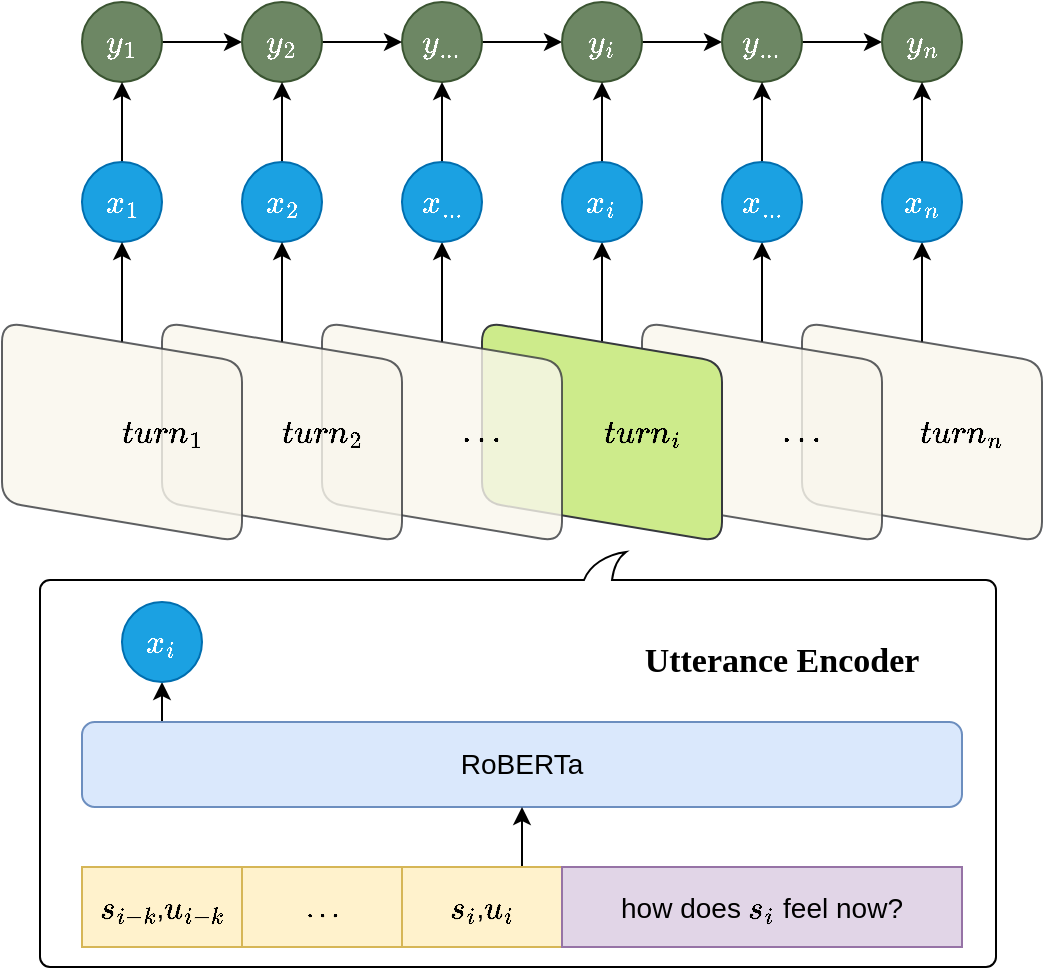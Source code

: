 <mxfile version="15.3.2" type="github">
  <diagram id="aTUWieN06N_suoqSjvtF" name="Page-1">
    <mxGraphModel dx="2066" dy="1072" grid="1" gridSize="10" guides="1" tooltips="1" connect="1" arrows="1" fold="1" page="1" pageScale="1" pageWidth="827" pageHeight="1169" math="1" shadow="0">
      <root>
        <mxCell id="0" />
        <mxCell id="1" parent="0" />
        <mxCell id="fIFfSu-pYB2bMiyCp4rf-28" value="" style="whiteSpace=wrap;html=1;shape=mxgraph.basic.roundRectCallout;dx=199;dy=14;size=5;boundedLbl=1;rounded=1;fillColor=none;rotation=-180;" vertex="1" parent="1">
          <mxGeometry x="99" y="395" width="478" height="207.5" as="geometry" />
        </mxCell>
        <mxCell id="fIFfSu-pYB2bMiyCp4rf-26" value="" style="edgeStyle=orthogonalEdgeStyle;rounded=0;orthogonalLoop=1;jettySize=auto;html=1;" edge="1" parent="1" source="fIFfSu-pYB2bMiyCp4rf-11" target="rgQGkmDwn6sXFbKnUJ9g-35">
          <mxGeometry relative="1" as="geometry" />
        </mxCell>
        <mxCell id="fIFfSu-pYB2bMiyCp4rf-11" value="" style="shape=parallelogram;perimeter=parallelogramPerimeter;whiteSpace=wrap;html=1;fixedSize=1;fillColor=#f9f7ed;rotation=90;rounded=1;opacity=80;strokeColor=#36393d;" vertex="1" parent="1">
          <mxGeometry x="485" y="275" width="110" height="120" as="geometry" />
        </mxCell>
        <mxCell id="fIFfSu-pYB2bMiyCp4rf-25" value="" style="edgeStyle=orthogonalEdgeStyle;rounded=0;orthogonalLoop=1;jettySize=auto;html=1;" edge="1" parent="1" source="fIFfSu-pYB2bMiyCp4rf-12" target="rgQGkmDwn6sXFbKnUJ9g-34">
          <mxGeometry relative="1" as="geometry" />
        </mxCell>
        <mxCell id="fIFfSu-pYB2bMiyCp4rf-12" value="" style="shape=parallelogram;perimeter=parallelogramPerimeter;whiteSpace=wrap;html=1;fixedSize=1;fillColor=#f9f7ed;rotation=90;rounded=1;opacity=80;strokeColor=#36393d;" vertex="1" parent="1">
          <mxGeometry x="405" y="275" width="110" height="120" as="geometry" />
        </mxCell>
        <mxCell id="fIFfSu-pYB2bMiyCp4rf-24" value="" style="edgeStyle=orthogonalEdgeStyle;rounded=0;orthogonalLoop=1;jettySize=auto;html=1;" edge="1" parent="1" source="fIFfSu-pYB2bMiyCp4rf-13" target="rgQGkmDwn6sXFbKnUJ9g-33">
          <mxGeometry relative="1" as="geometry" />
        </mxCell>
        <mxCell id="fIFfSu-pYB2bMiyCp4rf-13" value="" style="shape=parallelogram;perimeter=parallelogramPerimeter;whiteSpace=wrap;html=1;fixedSize=1;fillColor=#cdeb8b;rotation=90;rounded=1;strokeColor=#36393d;" vertex="1" parent="1">
          <mxGeometry x="325" y="275" width="110" height="120" as="geometry" />
        </mxCell>
        <mxCell id="fIFfSu-pYB2bMiyCp4rf-22" value="" style="edgeStyle=orthogonalEdgeStyle;rounded=0;orthogonalLoop=1;jettySize=auto;html=1;" edge="1" parent="1" source="fIFfSu-pYB2bMiyCp4rf-10" target="rgQGkmDwn6sXFbKnUJ9g-32">
          <mxGeometry relative="1" as="geometry" />
        </mxCell>
        <mxCell id="fIFfSu-pYB2bMiyCp4rf-10" value="&lt;span style=&quot;color: rgba(0 , 0 , 0 , 0) ; font-family: monospace ; font-size: 0px&quot;&gt;%3CmxGraphModel%3E%3Croot%3E%3CmxCell%20id%3D%220%22%2F%3E%3CmxCell%20id%3D%221%22%20parent%3D%220%22%2F%3E%3CmxCell%20id%3D%222%22%20value%3D%22%26lt%3Bspan%20style%3D%26quot%3Bfont-size%3A%2014px%26quot%3B%26gt%3B%5C(turn_1%5C)%26lt%3B%2Fspan%26gt%3B%22%20style%3D%22text%3Bhtml%3D1%3BstrokeColor%3Dnone%3BfillColor%3Dnone%3Balign%3Dcenter%3BverticalAlign%3Dmiddle%3BwhiteSpace%3Dwrap%3Brounded%3D0%3B%22%20vertex%3D%221%22%20parent%3D%221%22%3E%3CmxGeometry%20x%3D%22120%22%20y%3D%22325%22%20width%3D%2240%22%20height%3D%2220%22%20as%3D%22geometry%22%2F%3E%3C%2FmxCell%3E%3C%2Froot%3E%3C%2FmxGraphModel%3E&lt;/span&gt;" style="shape=parallelogram;perimeter=parallelogramPerimeter;whiteSpace=wrap;html=1;fixedSize=1;fillColor=#f9f7ed;rotation=90;rounded=1;opacity=80;strokeColor=#36393d;" vertex="1" parent="1">
          <mxGeometry x="245" y="275" width="110" height="120" as="geometry" />
        </mxCell>
        <mxCell id="rgQGkmDwn6sXFbKnUJ9g-9" style="edgeStyle=orthogonalEdgeStyle;rounded=0;orthogonalLoop=1;jettySize=auto;html=1;entryX=0.5;entryY=1;entryDx=0;entryDy=0;" parent="1" edge="1">
          <mxGeometry relative="1" as="geometry">
            <mxPoint x="160" y="480" as="sourcePoint" />
            <mxPoint x="160" y="460" as="targetPoint" />
          </mxGeometry>
        </mxCell>
        <mxCell id="rgQGkmDwn6sXFbKnUJ9g-1" value="&lt;font style=&quot;font-size: 14px&quot;&gt;RoBERTa&lt;/font&gt;" style="rounded=1;whiteSpace=wrap;html=1;fillColor=#dae8fc;strokeColor=#6c8ebf;direction=east;" parent="1" vertex="1">
          <mxGeometry x="120" y="480" width="440" height="42.5" as="geometry" />
        </mxCell>
        <mxCell id="rgQGkmDwn6sXFbKnUJ9g-2" value="&lt;font style=&quot;font-size: 14px&quot;&gt;\(s_{i-k}\),\(u_{i-k}\)&lt;/font&gt;" style="rounded=0;whiteSpace=wrap;html=1;fillColor=#fff2cc;strokeColor=#d6b656;direction=east;" parent="1" vertex="1">
          <mxGeometry x="120" y="552.5" width="80" height="40" as="geometry" />
        </mxCell>
        <mxCell id="rgQGkmDwn6sXFbKnUJ9g-7" value="" style="edgeStyle=orthogonalEdgeStyle;rounded=0;orthogonalLoop=1;jettySize=auto;html=1;exitX=0.75;exitY=0;exitDx=0;exitDy=0;" parent="1" source="rgQGkmDwn6sXFbKnUJ9g-4" target="rgQGkmDwn6sXFbKnUJ9g-1" edge="1">
          <mxGeometry relative="1" as="geometry" />
        </mxCell>
        <mxCell id="rgQGkmDwn6sXFbKnUJ9g-4" value="&lt;font style=&quot;font-size: 14px&quot;&gt;\(s_{i}\),\(u_{i}\)&lt;/font&gt;" style="rounded=0;whiteSpace=wrap;html=1;fillColor=#fff2cc;strokeColor=#d6b656;direction=east;" parent="1" vertex="1">
          <mxGeometry x="280" y="552.5" width="80" height="40" as="geometry" />
        </mxCell>
        <mxCell id="rgQGkmDwn6sXFbKnUJ9g-5" value="\(...\)" style="rounded=0;whiteSpace=wrap;html=1;fillColor=#fff2cc;strokeColor=#d6b656;direction=east;" parent="1" vertex="1">
          <mxGeometry x="200" y="552.5" width="80" height="40" as="geometry" />
        </mxCell>
        <mxCell id="rgQGkmDwn6sXFbKnUJ9g-6" value="&lt;font style=&quot;font-size: 14px&quot;&gt;how does \(s_i\) feel now?&lt;/font&gt;" style="rounded=0;whiteSpace=wrap;html=1;fillColor=#e1d5e7;strokeColor=#9673a6;direction=east;" parent="1" vertex="1">
          <mxGeometry x="360" y="552.5" width="200" height="40" as="geometry" />
        </mxCell>
        <mxCell id="rgQGkmDwn6sXFbKnUJ9g-77" style="edgeStyle=orthogonalEdgeStyle;rounded=0;orthogonalLoop=1;jettySize=auto;html=1;entryX=0;entryY=0.5;entryDx=0;entryDy=0;" parent="1" source="rgQGkmDwn6sXFbKnUJ9g-19" target="rgQGkmDwn6sXFbKnUJ9g-24" edge="1">
          <mxGeometry relative="1" as="geometry" />
        </mxCell>
        <mxCell id="rgQGkmDwn6sXFbKnUJ9g-19" value="&lt;font style=&quot;font-size: 14px&quot;&gt;\(y_1\)&lt;/font&gt;" style="ellipse;whiteSpace=wrap;html=1;aspect=fixed;fillColor=#6d8764;strokeColor=#3A5431;fontColor=#ffffff;" parent="1" vertex="1">
          <mxGeometry x="120" y="120" width="40" height="40" as="geometry" />
        </mxCell>
        <mxCell id="rgQGkmDwn6sXFbKnUJ9g-79" style="edgeStyle=orthogonalEdgeStyle;rounded=0;orthogonalLoop=1;jettySize=auto;html=1;entryX=0;entryY=0.5;entryDx=0;entryDy=0;" parent="1" source="rgQGkmDwn6sXFbKnUJ9g-20" target="rgQGkmDwn6sXFbKnUJ9g-21" edge="1">
          <mxGeometry relative="1" as="geometry" />
        </mxCell>
        <mxCell id="rgQGkmDwn6sXFbKnUJ9g-20" value="&lt;font style=&quot;font-size: 14px&quot;&gt;\(y_{...}\)&lt;/font&gt;" style="ellipse;whiteSpace=wrap;html=1;aspect=fixed;fillColor=#6d8764;strokeColor=#3A5431;fontColor=#ffffff;" parent="1" vertex="1">
          <mxGeometry x="280" y="120" width="40" height="40" as="geometry" />
        </mxCell>
        <mxCell id="rgQGkmDwn6sXFbKnUJ9g-80" style="edgeStyle=orthogonalEdgeStyle;rounded=0;orthogonalLoop=1;jettySize=auto;html=1;entryX=0;entryY=0.5;entryDx=0;entryDy=0;" parent="1" source="rgQGkmDwn6sXFbKnUJ9g-21" target="rgQGkmDwn6sXFbKnUJ9g-22" edge="1">
          <mxGeometry relative="1" as="geometry" />
        </mxCell>
        <mxCell id="rgQGkmDwn6sXFbKnUJ9g-21" value="&lt;font style=&quot;font-size: 14px&quot;&gt;\(y_i\)&lt;/font&gt;" style="ellipse;whiteSpace=wrap;html=1;aspect=fixed;fontStyle=1;fillColor=#6d8764;strokeColor=#3A5431;fontColor=#ffffff;" parent="1" vertex="1">
          <mxGeometry x="360" y="120" width="40" height="40" as="geometry" />
        </mxCell>
        <mxCell id="rgQGkmDwn6sXFbKnUJ9g-81" style="edgeStyle=orthogonalEdgeStyle;rounded=0;orthogonalLoop=1;jettySize=auto;html=1;" parent="1" source="rgQGkmDwn6sXFbKnUJ9g-22" target="rgQGkmDwn6sXFbKnUJ9g-23" edge="1">
          <mxGeometry relative="1" as="geometry" />
        </mxCell>
        <mxCell id="rgQGkmDwn6sXFbKnUJ9g-22" value="&lt;font style=&quot;font-size: 14px&quot;&gt;\(y_{...}\)&lt;/font&gt;" style="ellipse;whiteSpace=wrap;html=1;aspect=fixed;fillColor=#6d8764;strokeColor=#3A5431;fontColor=#ffffff;" parent="1" vertex="1">
          <mxGeometry x="440" y="120" width="40" height="40" as="geometry" />
        </mxCell>
        <mxCell id="rgQGkmDwn6sXFbKnUJ9g-23" value="&lt;font style=&quot;font-size: 14px&quot;&gt;\(y_n\)&lt;/font&gt;" style="ellipse;whiteSpace=wrap;html=1;aspect=fixed;fillColor=#6d8764;strokeColor=#3A5431;fontColor=#ffffff;" parent="1" vertex="1">
          <mxGeometry x="520" y="120" width="40" height="40" as="geometry" />
        </mxCell>
        <mxCell id="rgQGkmDwn6sXFbKnUJ9g-78" style="edgeStyle=orthogonalEdgeStyle;rounded=0;orthogonalLoop=1;jettySize=auto;html=1;entryX=0;entryY=0.5;entryDx=0;entryDy=0;" parent="1" source="rgQGkmDwn6sXFbKnUJ9g-24" target="rgQGkmDwn6sXFbKnUJ9g-20" edge="1">
          <mxGeometry relative="1" as="geometry" />
        </mxCell>
        <mxCell id="rgQGkmDwn6sXFbKnUJ9g-24" value="&lt;font style=&quot;font-size: 14px&quot;&gt;\(y_2\)&lt;/font&gt;" style="ellipse;whiteSpace=wrap;html=1;aspect=fixed;fillColor=#6d8764;strokeColor=#3A5431;fontColor=#ffffff;" parent="1" vertex="1">
          <mxGeometry x="200" y="120" width="40" height="40" as="geometry" />
        </mxCell>
        <mxCell id="rgQGkmDwn6sXFbKnUJ9g-71" style="edgeStyle=orthogonalEdgeStyle;rounded=0;orthogonalLoop=1;jettySize=auto;html=1;entryX=0.5;entryY=1;entryDx=0;entryDy=0;" parent="1" source="rgQGkmDwn6sXFbKnUJ9g-31" target="rgQGkmDwn6sXFbKnUJ9g-19" edge="1">
          <mxGeometry relative="1" as="geometry" />
        </mxCell>
        <mxCell id="rgQGkmDwn6sXFbKnUJ9g-31" value="&lt;font style=&quot;font-size: 14px&quot;&gt;\(x_1\)&lt;/font&gt;" style="ellipse;whiteSpace=wrap;html=1;aspect=fixed;fillColor=#1ba1e2;strokeColor=#006EAF;fontColor=#ffffff;" parent="1" vertex="1">
          <mxGeometry x="120" y="200" width="40" height="40" as="geometry" />
        </mxCell>
        <mxCell id="rgQGkmDwn6sXFbKnUJ9g-73" style="edgeStyle=orthogonalEdgeStyle;rounded=0;orthogonalLoop=1;jettySize=auto;html=1;" parent="1" source="rgQGkmDwn6sXFbKnUJ9g-32" target="rgQGkmDwn6sXFbKnUJ9g-20" edge="1">
          <mxGeometry relative="1" as="geometry" />
        </mxCell>
        <mxCell id="rgQGkmDwn6sXFbKnUJ9g-32" value="&lt;font style=&quot;font-size: 14px&quot;&gt;\(x_{...}\)&lt;/font&gt;" style="ellipse;whiteSpace=wrap;html=1;aspect=fixed;fillColor=#1ba1e2;strokeColor=#006EAF;fontColor=#ffffff;" parent="1" vertex="1">
          <mxGeometry x="280" y="200" width="40" height="40" as="geometry" />
        </mxCell>
        <mxCell id="rgQGkmDwn6sXFbKnUJ9g-74" style="edgeStyle=orthogonalEdgeStyle;rounded=0;orthogonalLoop=1;jettySize=auto;html=1;entryX=0.5;entryY=1;entryDx=0;entryDy=0;" parent="1" source="rgQGkmDwn6sXFbKnUJ9g-33" target="rgQGkmDwn6sXFbKnUJ9g-21" edge="1">
          <mxGeometry relative="1" as="geometry" />
        </mxCell>
        <mxCell id="rgQGkmDwn6sXFbKnUJ9g-33" value="&lt;font style=&quot;font-size: 14px&quot;&gt;\(x_i\)&lt;/font&gt;" style="ellipse;whiteSpace=wrap;html=1;aspect=fixed;fontStyle=1;fillColor=#1ba1e2;strokeColor=#006EAF;fontColor=#ffffff;" parent="1" vertex="1">
          <mxGeometry x="360" y="200" width="40" height="40" as="geometry" />
        </mxCell>
        <mxCell id="rgQGkmDwn6sXFbKnUJ9g-75" style="edgeStyle=orthogonalEdgeStyle;rounded=0;orthogonalLoop=1;jettySize=auto;html=1;entryX=0.5;entryY=1;entryDx=0;entryDy=0;" parent="1" source="rgQGkmDwn6sXFbKnUJ9g-34" target="rgQGkmDwn6sXFbKnUJ9g-22" edge="1">
          <mxGeometry relative="1" as="geometry" />
        </mxCell>
        <mxCell id="rgQGkmDwn6sXFbKnUJ9g-34" value="&lt;font style=&quot;font-size: 14px&quot;&gt;\(x_{...}\)&lt;/font&gt;" style="ellipse;whiteSpace=wrap;html=1;aspect=fixed;fillColor=#1ba1e2;strokeColor=#006EAF;fontColor=#ffffff;" parent="1" vertex="1">
          <mxGeometry x="440" y="200" width="40" height="40" as="geometry" />
        </mxCell>
        <mxCell id="rgQGkmDwn6sXFbKnUJ9g-76" style="edgeStyle=orthogonalEdgeStyle;rounded=0;orthogonalLoop=1;jettySize=auto;html=1;entryX=0.5;entryY=1;entryDx=0;entryDy=0;" parent="1" source="rgQGkmDwn6sXFbKnUJ9g-35" target="rgQGkmDwn6sXFbKnUJ9g-23" edge="1">
          <mxGeometry relative="1" as="geometry" />
        </mxCell>
        <mxCell id="rgQGkmDwn6sXFbKnUJ9g-35" value="&lt;font style=&quot;font-size: 14px&quot;&gt;\(x_n\)&lt;/font&gt;" style="ellipse;whiteSpace=wrap;html=1;aspect=fixed;fillColor=#1ba1e2;strokeColor=#006EAF;fontColor=#ffffff;" parent="1" vertex="1">
          <mxGeometry x="520" y="200" width="40" height="40" as="geometry" />
        </mxCell>
        <mxCell id="rgQGkmDwn6sXFbKnUJ9g-72" style="edgeStyle=orthogonalEdgeStyle;rounded=0;orthogonalLoop=1;jettySize=auto;html=1;entryX=0.5;entryY=1;entryDx=0;entryDy=0;" parent="1" source="rgQGkmDwn6sXFbKnUJ9g-36" target="rgQGkmDwn6sXFbKnUJ9g-24" edge="1">
          <mxGeometry relative="1" as="geometry" />
        </mxCell>
        <mxCell id="rgQGkmDwn6sXFbKnUJ9g-36" value="&lt;font style=&quot;font-size: 14px&quot;&gt;\(x_2\)&lt;/font&gt;" style="ellipse;whiteSpace=wrap;html=1;aspect=fixed;fillColor=#1ba1e2;strokeColor=#006EAF;fontColor=#ffffff;" parent="1" vertex="1">
          <mxGeometry x="200" y="200" width="40" height="40" as="geometry" />
        </mxCell>
        <mxCell id="rgQGkmDwn6sXFbKnUJ9g-48" value="&lt;font style=&quot;font-size: 14px&quot;&gt;\(x_i\)&lt;/font&gt;" style="ellipse;whiteSpace=wrap;html=1;aspect=fixed;fillColor=#1ba1e2;strokeColor=#006EAF;fontColor=#ffffff;direction=east;" parent="1" vertex="1">
          <mxGeometry x="140" y="420" width="40" height="40" as="geometry" />
        </mxCell>
        <mxCell id="fIFfSu-pYB2bMiyCp4rf-21" value="" style="edgeStyle=orthogonalEdgeStyle;rounded=0;orthogonalLoop=1;jettySize=auto;html=1;" edge="1" parent="1" source="fIFfSu-pYB2bMiyCp4rf-8" target="rgQGkmDwn6sXFbKnUJ9g-36">
          <mxGeometry relative="1" as="geometry" />
        </mxCell>
        <mxCell id="fIFfSu-pYB2bMiyCp4rf-8" value="" style="shape=parallelogram;perimeter=parallelogramPerimeter;whiteSpace=wrap;html=1;fixedSize=1;fillColor=#f9f7ed;rotation=90;rounded=1;opacity=80;strokeColor=#36393d;" vertex="1" parent="1">
          <mxGeometry x="165" y="275" width="110" height="120" as="geometry" />
        </mxCell>
        <mxCell id="fIFfSu-pYB2bMiyCp4rf-20" value="" style="edgeStyle=orthogonalEdgeStyle;rounded=0;orthogonalLoop=1;jettySize=auto;html=1;" edge="1" parent="1" source="fIFfSu-pYB2bMiyCp4rf-9" target="rgQGkmDwn6sXFbKnUJ9g-31">
          <mxGeometry relative="1" as="geometry" />
        </mxCell>
        <mxCell id="fIFfSu-pYB2bMiyCp4rf-9" value="" style="shape=parallelogram;perimeter=parallelogramPerimeter;whiteSpace=wrap;html=1;fixedSize=1;fillColor=#f9f7ed;rotation=90;rounded=1;opacity=80;strokeColor=#36393d;" vertex="1" parent="1">
          <mxGeometry x="85" y="275" width="110" height="120" as="geometry" />
        </mxCell>
        <mxCell id="fIFfSu-pYB2bMiyCp4rf-14" value="&lt;span style=&quot;font-size: 14px&quot;&gt;\(turn_1\)&lt;/span&gt;" style="text;html=1;strokeColor=none;fillColor=none;align=center;verticalAlign=middle;whiteSpace=wrap;rounded=1;" vertex="1" parent="1">
          <mxGeometry x="140" y="325" width="40" height="20" as="geometry" />
        </mxCell>
        <mxCell id="fIFfSu-pYB2bMiyCp4rf-15" value="&lt;span style=&quot;font-size: 14px&quot;&gt;\(turn_2\)&lt;/span&gt;" style="text;html=1;strokeColor=none;fillColor=none;align=center;verticalAlign=middle;whiteSpace=wrap;rounded=1;" vertex="1" parent="1">
          <mxGeometry x="220" y="325" width="40" height="20" as="geometry" />
        </mxCell>
        <mxCell id="fIFfSu-pYB2bMiyCp4rf-16" value="&lt;span style=&quot;font-size: 14px&quot;&gt;\(...\)&lt;/span&gt;" style="text;html=1;strokeColor=none;fillColor=none;align=center;verticalAlign=middle;whiteSpace=wrap;rounded=1;" vertex="1" parent="1">
          <mxGeometry x="300" y="325" width="40" height="20" as="geometry" />
        </mxCell>
        <mxCell id="fIFfSu-pYB2bMiyCp4rf-17" value="&lt;span style=&quot;font-size: 14px&quot;&gt;\(turn_i\)&lt;/span&gt;" style="text;html=1;strokeColor=none;fillColor=none;align=center;verticalAlign=middle;whiteSpace=wrap;rounded=1;" vertex="1" parent="1">
          <mxGeometry x="380" y="325" width="40" height="20" as="geometry" />
        </mxCell>
        <mxCell id="fIFfSu-pYB2bMiyCp4rf-19" value="&lt;span style=&quot;font-size: 14px&quot;&gt;\(turn_n\)&lt;/span&gt;" style="text;html=1;strokeColor=none;fillColor=none;align=center;verticalAlign=middle;whiteSpace=wrap;rounded=1;" vertex="1" parent="1">
          <mxGeometry x="540" y="325" width="40" height="20" as="geometry" />
        </mxCell>
        <mxCell id="fIFfSu-pYB2bMiyCp4rf-32" value="&lt;span style=&quot;font-size: 14px&quot;&gt;\(...\)&lt;/span&gt;" style="text;html=1;strokeColor=none;fillColor=none;align=center;verticalAlign=middle;whiteSpace=wrap;rounded=1;" vertex="1" parent="1">
          <mxGeometry x="460" y="325" width="40" height="20" as="geometry" />
        </mxCell>
        <mxCell id="fIFfSu-pYB2bMiyCp4rf-33" value="&lt;font face=&quot;Times New Roman&quot; size=&quot;1&quot;&gt;&lt;b style=&quot;font-size: 17px&quot;&gt;Utterance Encoder&lt;/b&gt;&lt;/font&gt;" style="text;html=1;strokeColor=none;fillColor=none;align=center;verticalAlign=middle;whiteSpace=wrap;rounded=0;opacity=80;fontSize=14;" vertex="1" parent="1">
          <mxGeometry x="390" y="440" width="160" height="20" as="geometry" />
        </mxCell>
      </root>
    </mxGraphModel>
  </diagram>
</mxfile>
